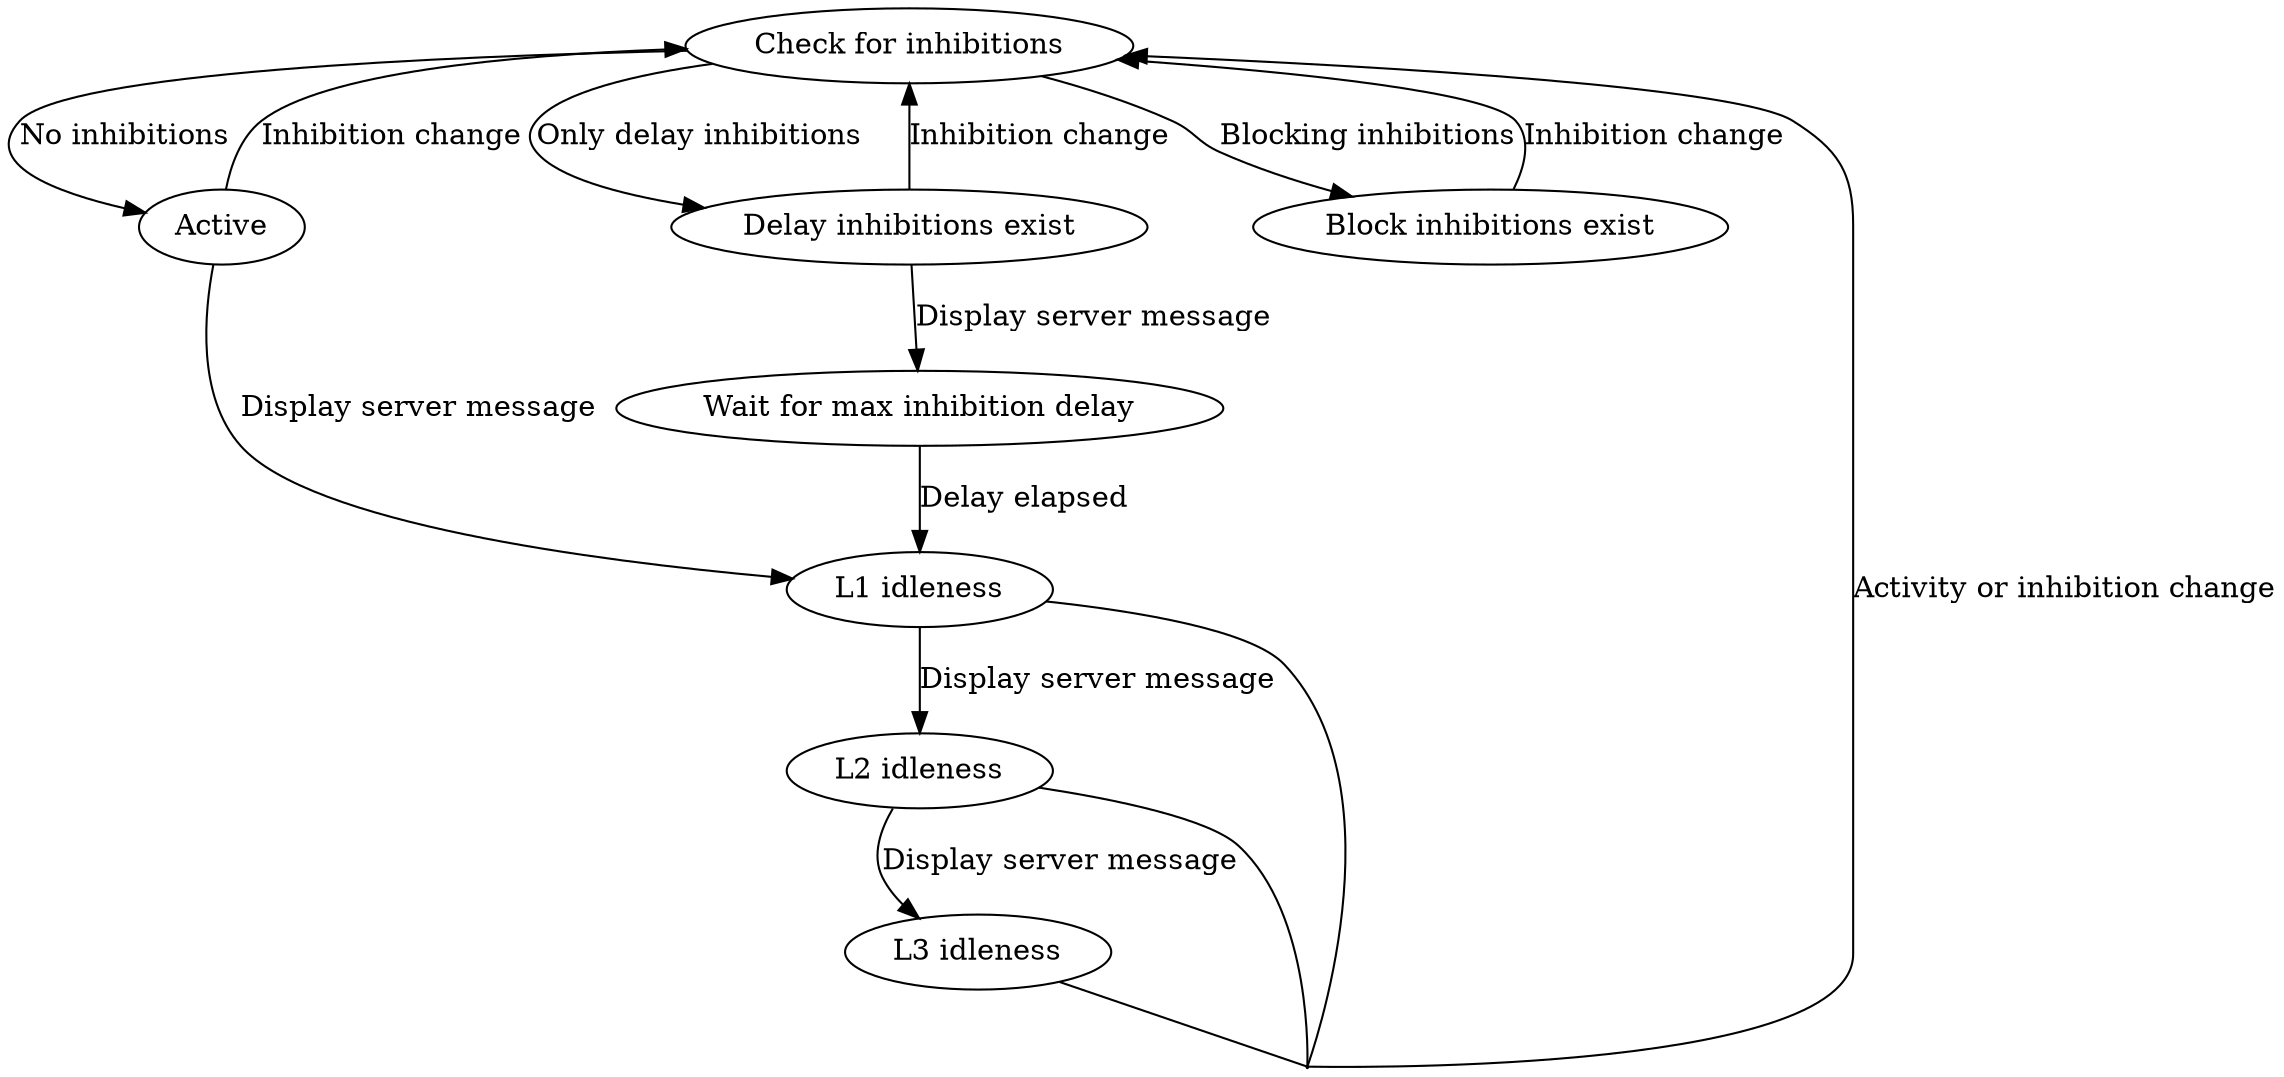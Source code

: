 digraph core {
    check [label="Check for inhibitions"];
    noInh [label="Active"];
    delayInh [label="Delay inhibitions exist"];
    blockInh [label="Block inhibitions exist"];
    waitDelay [label="Wait for max inhibition delay"];
    l1 [label="L1 idleness"];
    l2 [label="L2 idleness"];
    l3 [label="L3 idleness"];
    intermHelper [shape=point,width=0.01,height=0.01];

    noInh -> check [label="Inhibition change"];
    check -> noInh [label="No inhibitions"];
    check -> delayInh [label="Only delay inhibitions"];
    delayInh -> check [label="Inhibition change"];
    check -> blockInh [label="Blocking inhibitions"];
    blockInh -> check [label="Inhibition change"];
    delayInh -> waitDelay [label="Display server message"];
    noInh -> l1 [label="Display server message"];
    waitDelay -> l1 [label="Delay elapsed"];
    l1 -> l2 [label="Display server message"];
    l2 -> l3 [label="Display server message"];
    {l1, l2, l3} -> intermHelper [dir=none];
    intermHelper -> check [label="Activity or inhibition change"];
}
